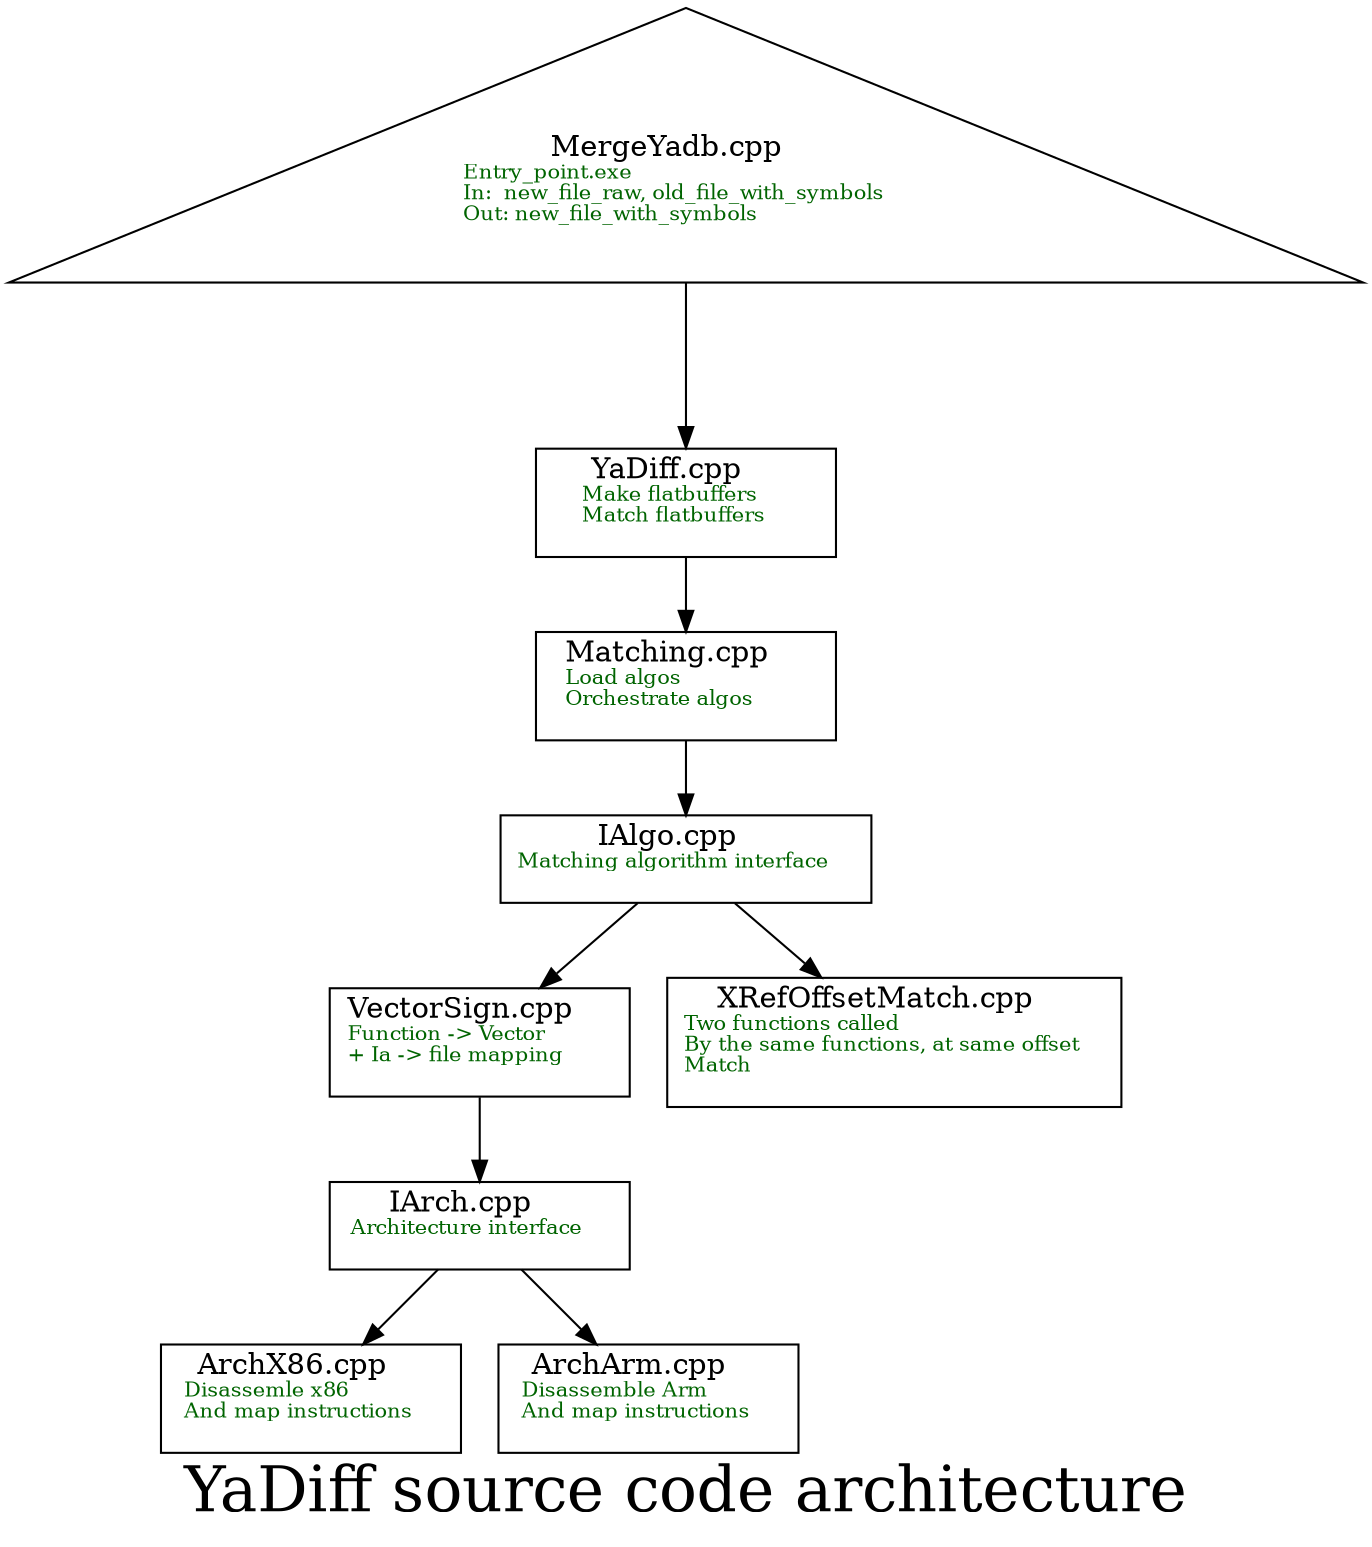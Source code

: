 /*
dot -Tpng architecture_yadiff.dot -o architecture_yadiff.png
*/

digraph G {

label="YaDiff source code architecture"
fontsize=30
node [shape=box, width=2]


merge_yadb      [label = <MergeYadb.cpp
    <br/><font point-size="10" color="darkgreen">Entry_point.exe
    <br align="left"/>In:  new_file_raw, old_file_with_symbols
    <br align="left"/>Out: new_file_with_symbols
    <br align="left"/>
    </font>>,
    shape=triangle]

yadiff          [label = <YaDiff.cpp
    <br/><font point-size="10" color="darkgreen">Make flatbuffers
    <br align="left"/>Match flatbuffers
    <br align="left"/>
    </font>>,
    ]

matching        [label = <Matching.cpp
    <br/><font point-size="10" color="darkgreen">Load algos
    <br align="left"/>Orchestrate algos
    <br align="left"/>
    </font>>,
    ]

ialgo           [label = <IAlgo.cpp
    <br/><font point-size="10" color="darkgreen">Matching algorithm interface
    <br align="left"/>
    </font>>,
    ]

vectorsign      [label = <VectorSign.cpp
    <br/><font point-size="10" color="darkgreen">Function -&gt; Vector
    <br align="left"/>+ Ia -&gt; file mapping
    <br align="left"/>
    </font>>,
    ]

xrefoffsetmatch [label = <XRefOffsetMatch.cpp
    <br/><font point-size="10" color="darkgreen">Two functions called
    <br align="left"/>By the same functions, at same offset
    <br align="left"/>Match
    <br align="left"/>
    </font>>,
    ]

iarch           [label = <IArch.cpp
    <br/><font point-size="10" color="darkgreen">Architecture interface
    <br align="left"/>
    </font>>,
    ]

arch_x86        [label = <ArchX86.cpp
    <br/><font point-size="10" color="darkgreen">Disassemle x86
    <br align="left"/>And map instructions
    <br align="left"/>
    </font>>,
    ]

arch_arm        [label = <ArchArm.cpp
    <br/><font point-size="10" color="darkgreen">Disassemble Arm
    <br align="left"/>And map instructions
    <br align="left"/>
    </font>>,
    ]

merge_yadb->yadiff->matching->ialgo->vectorsign->iarch->arch_x86

ialgo->xrefoffsetmatch
iarch->arch_arm


}
